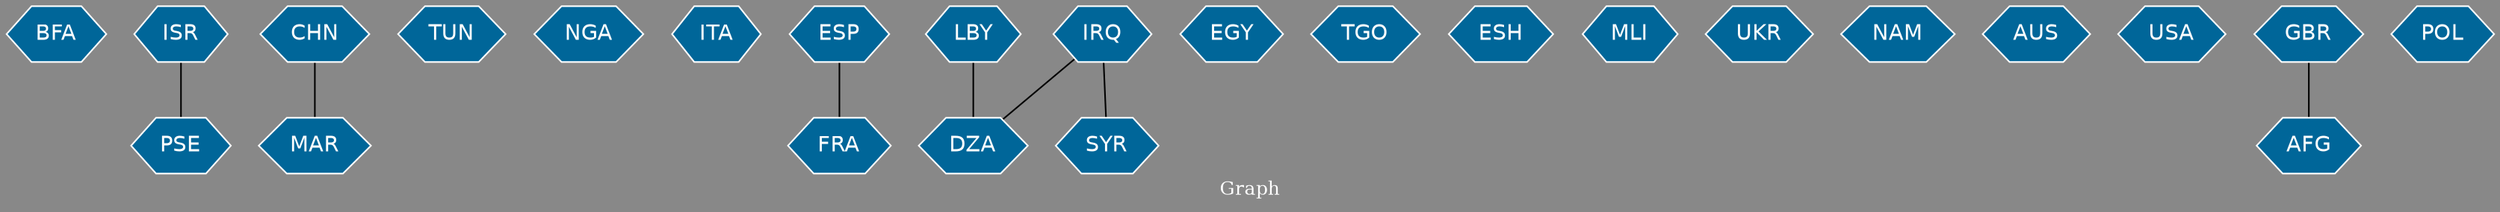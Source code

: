 // Countries together in item graph
graph {
	graph [bgcolor="#888888" fontcolor=white fontsize=12 label="Graph" outputorder=edgesfirst overlap=prism]
	node [color=white fillcolor="#006699" fontcolor=white fontname=Helvetica shape=hexagon style=filled]
	edge [arrowhead=open color=black fontcolor=white fontname=Courier fontsize=12]
		BFA [label=BFA]
		ISR [label=ISR]
		CHN [label=CHN]
		MAR [label=MAR]
		TUN [label=TUN]
		NGA [label=NGA]
		ITA [label=ITA]
		ESP [label=ESP]
		FRA [label=FRA]
		LBY [label=LBY]
		IRQ [label=IRQ]
		EGY [label=EGY]
		PSE [label=PSE]
		TGO [label=TGO]
		ESH [label=ESH]
		MLI [label=MLI]
		SYR [label=SYR]
		UKR [label=UKR]
		NAM [label=NAM]
		AUS [label=AUS]
		USA [label=USA]
		GBR [label=GBR]
		AFG [label=AFG]
		POL [label=POL]
		DZA [label=DZA]
			IRQ -- DZA [weight=1]
			ISR -- PSE [weight=1]
			LBY -- DZA [weight=1]
			GBR -- AFG [weight=1]
			IRQ -- SYR [weight=1]
			CHN -- MAR [weight=1]
			ESP -- FRA [weight=1]
}